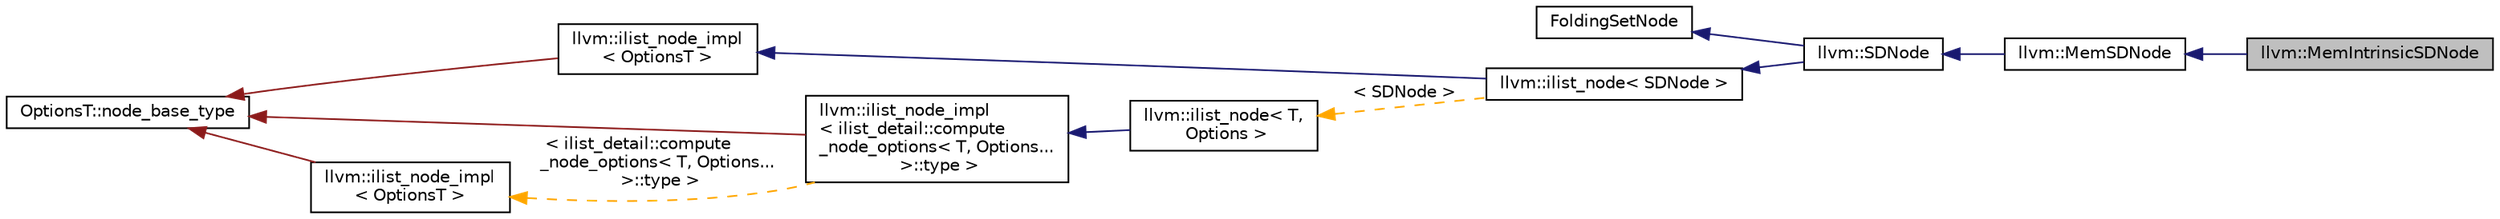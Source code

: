 digraph "llvm::MemIntrinsicSDNode"
{
 // LATEX_PDF_SIZE
  bgcolor="transparent";
  edge [fontname="Helvetica",fontsize="10",labelfontname="Helvetica",labelfontsize="10"];
  node [fontname="Helvetica",fontsize="10",shape="box"];
  rankdir="LR";
  Node1 [label="llvm::MemIntrinsicSDNode",height=0.2,width=0.4,color="black", fillcolor="grey75", style="filled", fontcolor="black",tooltip="This SDNode is used for target intrinsics that touch memory and need an associated MachineMemOperand."];
  Node2 -> Node1 [dir="back",color="midnightblue",fontsize="10",style="solid",fontname="Helvetica"];
  Node2 [label="llvm::MemSDNode",height=0.2,width=0.4,color="black",URL="$classllvm_1_1MemSDNode.html",tooltip="This is an abstract virtual class for memory operations."];
  Node3 -> Node2 [dir="back",color="midnightblue",fontsize="10",style="solid",fontname="Helvetica"];
  Node3 [label="llvm::SDNode",height=0.2,width=0.4,color="black",URL="$classllvm_1_1SDNode.html",tooltip="Represents one node in the SelectionDAG."];
  Node4 -> Node3 [dir="back",color="midnightblue",fontsize="10",style="solid",fontname="Helvetica"];
  Node4 [label="FoldingSetNode",height=0.2,width=0.4,color="black",URL="$classllvm_1_1FoldingSetBase_1_1Node.html",tooltip="Node - This class is used to maintain the singly linked bucket list in a folding set."];
  Node5 -> Node3 [dir="back",color="midnightblue",fontsize="10",style="solid",fontname="Helvetica"];
  Node5 [label="llvm::ilist_node\< SDNode \>",height=0.2,width=0.4,color="black",URL="$classllvm_1_1ilist__node.html",tooltip=" "];
  Node6 -> Node5 [dir="back",color="midnightblue",fontsize="10",style="solid",fontname="Helvetica"];
  Node6 [label="llvm::ilist_node_impl\l\< OptionsT \>",height=0.2,width=0.4,color="black",URL="$classllvm_1_1ilist__node__impl.html",tooltip="Implementation for an ilist node."];
  Node7 -> Node6 [dir="back",color="firebrick4",fontsize="10",style="solid",fontname="Helvetica"];
  Node7 [label="OptionsT::node_base_type",height=0.2,width=0.4,color="black",tooltip=" "];
  Node8 -> Node5 [dir="back",color="orange",fontsize="10",style="dashed",label=" \< SDNode \>" ,fontname="Helvetica"];
  Node8 [label="llvm::ilist_node\< T,\l Options \>",height=0.2,width=0.4,color="black",URL="$classllvm_1_1ilist__node.html",tooltip=" "];
  Node9 -> Node8 [dir="back",color="midnightblue",fontsize="10",style="solid",fontname="Helvetica"];
  Node9 [label="llvm::ilist_node_impl\l\< ilist_detail::compute\l_node_options\< T, Options...\l \>::type \>",height=0.2,width=0.4,color="black",URL="$classllvm_1_1ilist__node__impl.html",tooltip=" "];
  Node7 -> Node9 [dir="back",color="firebrick4",fontsize="10",style="solid",fontname="Helvetica"];
  Node10 -> Node9 [dir="back",color="orange",fontsize="10",style="dashed",label=" \< ilist_detail::compute\l_node_options\< T, Options...\l \>::type \>" ,fontname="Helvetica"];
  Node10 [label="llvm::ilist_node_impl\l\< OptionsT \>",height=0.2,width=0.4,color="black",URL="$classllvm_1_1ilist__node__impl.html",tooltip="Implementation for an ilist node."];
  Node7 -> Node10 [dir="back",color="firebrick4",fontsize="10",style="solid",fontname="Helvetica"];
}
